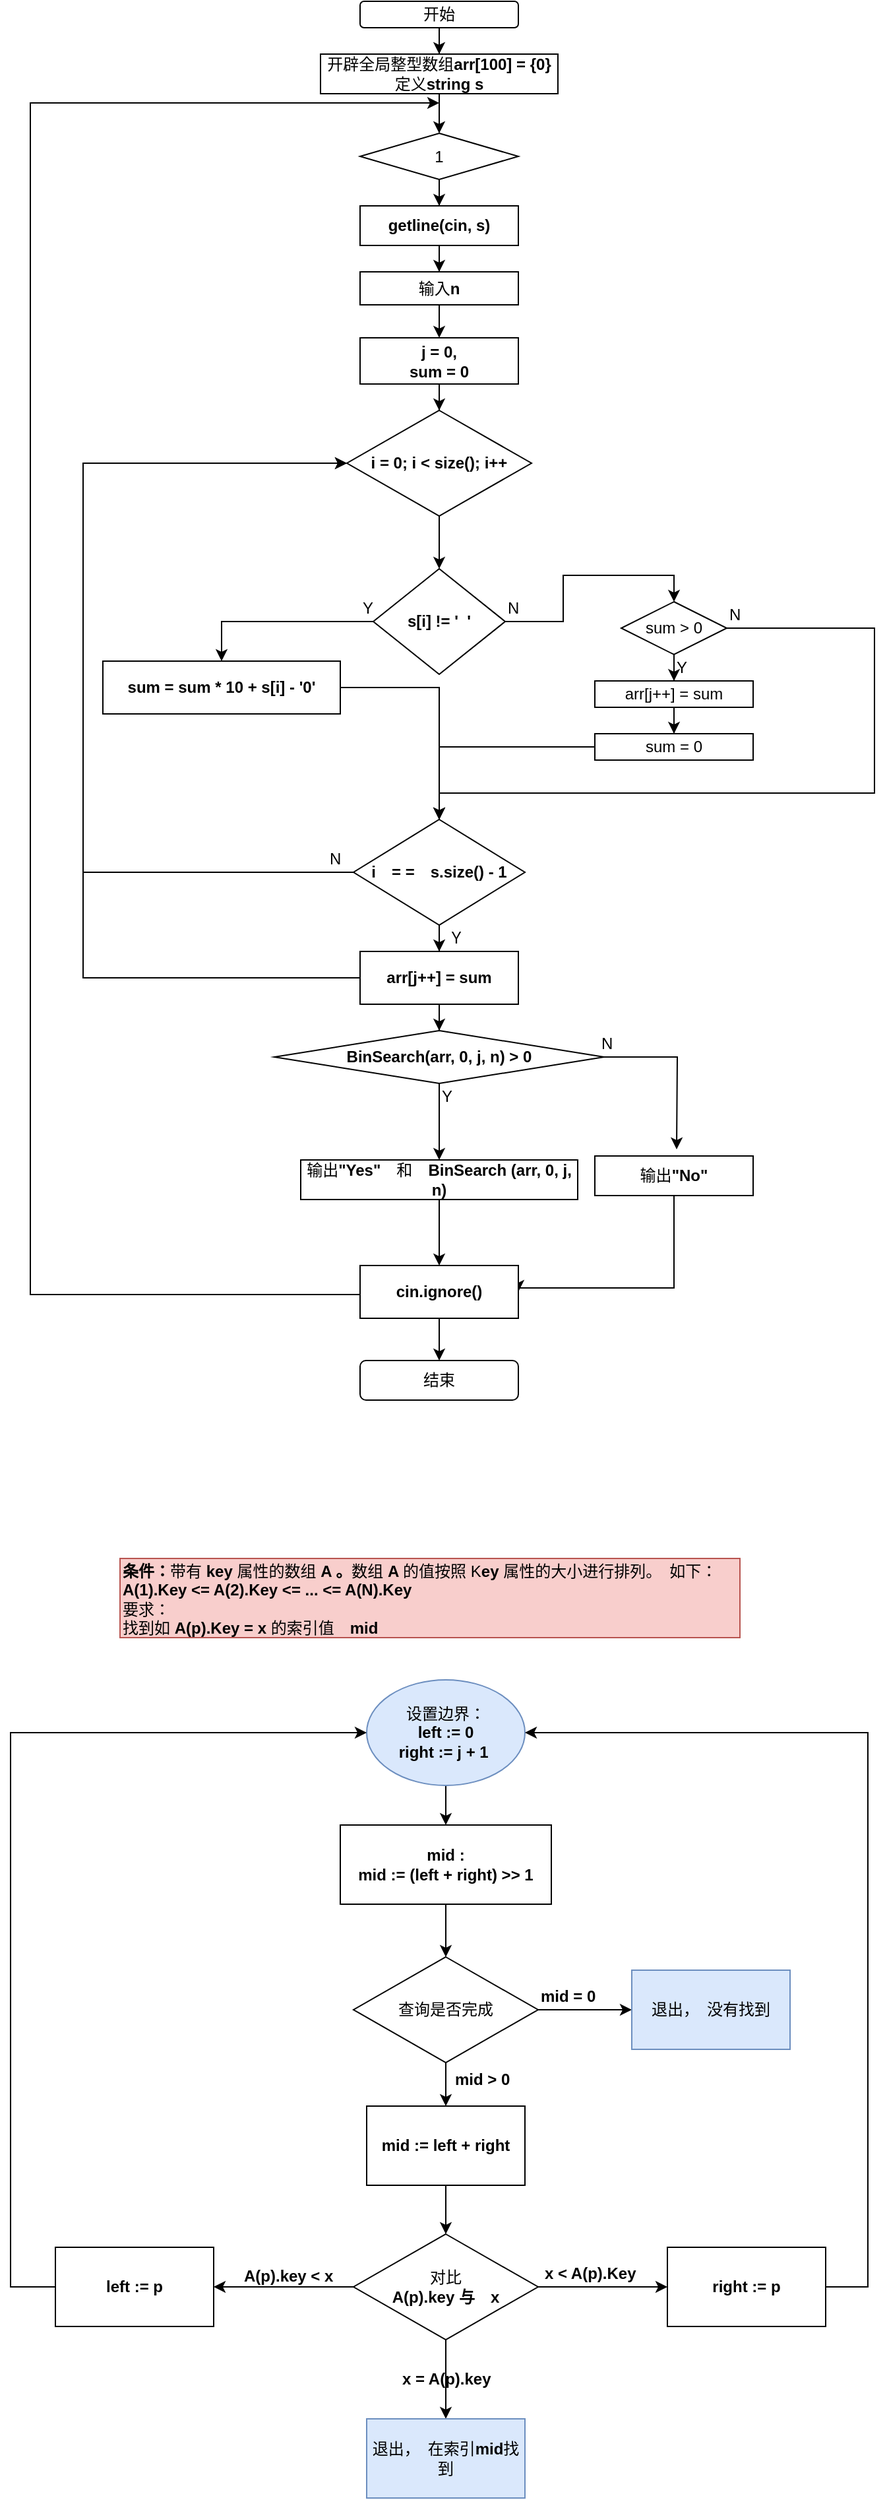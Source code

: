 <mxfile version="10.9.8" type="device"><diagram id="bEXtapnOVLbyAaBifBsB" name="第 1 页"><mxGraphModel dx="1929" dy="754" grid="1" gridSize="10" guides="1" tooltips="1" connect="1" arrows="1" fold="1" page="1" pageScale="1" pageWidth="827" pageHeight="1169" math="0" shadow="0"><root><mxCell id="0"/><mxCell id="1" parent="0"/><mxCell id="DombZCT3YLovzMiG0nyZ-3" value="" style="edgeStyle=orthogonalEdgeStyle;rounded=0;orthogonalLoop=1;jettySize=auto;html=1;" parent="1" source="DombZCT3YLovzMiG0nyZ-1" target="DombZCT3YLovzMiG0nyZ-2" edge="1"><mxGeometry relative="1" as="geometry"/></mxCell><mxCell id="DombZCT3YLovzMiG0nyZ-1" value="开始" style="rounded=1;whiteSpace=wrap;html=1;" parent="1" vertex="1"><mxGeometry x="200" y="260" width="120" height="20" as="geometry"/></mxCell><mxCell id="DombZCT3YLovzMiG0nyZ-6" value="" style="edgeStyle=orthogonalEdgeStyle;rounded=0;orthogonalLoop=1;jettySize=auto;html=1;" parent="1" source="DombZCT3YLovzMiG0nyZ-2" target="DombZCT3YLovzMiG0nyZ-4" edge="1"><mxGeometry relative="1" as="geometry"/></mxCell><mxCell id="DombZCT3YLovzMiG0nyZ-2" value="开辟全局整型数组&lt;b&gt;arr[100] = {0}&lt;/b&gt;&lt;br&gt;定义&lt;b&gt;string s&lt;/b&gt;" style="rounded=0;whiteSpace=wrap;html=1;" parent="1" vertex="1"><mxGeometry x="170" y="300" width="180" height="30" as="geometry"/></mxCell><mxCell id="DombZCT3YLovzMiG0nyZ-16" value="" style="edgeStyle=orthogonalEdgeStyle;rounded=0;orthogonalLoop=1;jettySize=auto;html=1;" parent="1" source="DombZCT3YLovzMiG0nyZ-4" target="DombZCT3YLovzMiG0nyZ-15" edge="1"><mxGeometry relative="1" as="geometry"/></mxCell><mxCell id="DombZCT3YLovzMiG0nyZ-4" value="1" style="rhombus;whiteSpace=wrap;html=1;" parent="1" vertex="1"><mxGeometry x="200" y="360" width="120" height="35" as="geometry"/></mxCell><mxCell id="DombZCT3YLovzMiG0nyZ-11" value="" style="edgeStyle=orthogonalEdgeStyle;rounded=0;orthogonalLoop=1;jettySize=auto;html=1;" parent="1" source="DombZCT3YLovzMiG0nyZ-5" target="DombZCT3YLovzMiG0nyZ-8" edge="1"><mxGeometry relative="1" as="geometry"/></mxCell><mxCell id="DombZCT3YLovzMiG0nyZ-5" value="输入&lt;b&gt;n&lt;br&gt;&lt;/b&gt;" style="rounded=0;whiteSpace=wrap;html=1;" parent="1" vertex="1"><mxGeometry x="200" y="465" width="120" height="25" as="geometry"/></mxCell><mxCell id="DombZCT3YLovzMiG0nyZ-43" value="" style="edgeStyle=orthogonalEdgeStyle;rounded=0;orthogonalLoop=1;jettySize=auto;html=1;" parent="1" source="DombZCT3YLovzMiG0nyZ-8" target="DombZCT3YLovzMiG0nyZ-10" edge="1"><mxGeometry relative="1" as="geometry"/></mxCell><mxCell id="DombZCT3YLovzMiG0nyZ-8" value="&lt;b&gt;j = 0, &lt;br&gt;sum = 0&lt;/b&gt;" style="rounded=0;whiteSpace=wrap;html=1;" parent="1" vertex="1"><mxGeometry x="200" y="515" width="120" height="35" as="geometry"/></mxCell><mxCell id="DombZCT3YLovzMiG0nyZ-21" value="" style="edgeStyle=orthogonalEdgeStyle;rounded=0;orthogonalLoop=1;jettySize=auto;html=1;" parent="1" source="DombZCT3YLovzMiG0nyZ-10" target="DombZCT3YLovzMiG0nyZ-19" edge="1"><mxGeometry relative="1" as="geometry"/></mxCell><mxCell id="DombZCT3YLovzMiG0nyZ-10" value="&lt;b&gt;i = 0; i &amp;lt; size(); i++&lt;/b&gt;" style="rhombus;whiteSpace=wrap;html=1;" parent="1" vertex="1"><mxGeometry x="190" y="570" width="140" height="80" as="geometry"/></mxCell><mxCell id="DombZCT3YLovzMiG0nyZ-17" value="" style="edgeStyle=orthogonalEdgeStyle;rounded=0;orthogonalLoop=1;jettySize=auto;html=1;" parent="1" source="DombZCT3YLovzMiG0nyZ-15" target="DombZCT3YLovzMiG0nyZ-5" edge="1"><mxGeometry relative="1" as="geometry"/></mxCell><mxCell id="DombZCT3YLovzMiG0nyZ-15" value="&lt;b&gt;getline(cin, s)&lt;/b&gt;" style="rounded=0;whiteSpace=wrap;html=1;" parent="1" vertex="1"><mxGeometry x="200" y="415" width="120" height="30" as="geometry"/></mxCell><mxCell id="DombZCT3YLovzMiG0nyZ-73" style="edgeStyle=orthogonalEdgeStyle;rounded=0;orthogonalLoop=1;jettySize=auto;html=1;entryX=0.5;entryY=0;entryDx=0;entryDy=0;" parent="1" source="DombZCT3YLovzMiG0nyZ-19" target="DombZCT3YLovzMiG0nyZ-20" edge="1"><mxGeometry relative="1" as="geometry"/></mxCell><mxCell id="DombZCT3YLovzMiG0nyZ-83" style="edgeStyle=orthogonalEdgeStyle;rounded=0;orthogonalLoop=1;jettySize=auto;html=1;entryX=0.5;entryY=0;entryDx=0;entryDy=0;" parent="1" source="DombZCT3YLovzMiG0nyZ-19" target="DombZCT3YLovzMiG0nyZ-82" edge="1"><mxGeometry relative="1" as="geometry"/></mxCell><mxCell id="DombZCT3YLovzMiG0nyZ-19" value="&lt;b&gt;s[i] != ' &amp;nbsp;'&lt;/b&gt;" style="rhombus;whiteSpace=wrap;html=1;" parent="1" vertex="1"><mxGeometry x="210" y="690" width="100" height="80" as="geometry"/></mxCell><mxCell id="DombZCT3YLovzMiG0nyZ-32" style="edgeStyle=orthogonalEdgeStyle;rounded=0;orthogonalLoop=1;jettySize=auto;html=1;entryX=0.5;entryY=0;entryDx=0;entryDy=0;" parent="1" source="DombZCT3YLovzMiG0nyZ-20" target="DombZCT3YLovzMiG0nyZ-31" edge="1"><mxGeometry relative="1" as="geometry"/></mxCell><mxCell id="DombZCT3YLovzMiG0nyZ-20" value="sum = sum * 10 + s[i] - '0'" style="rounded=0;whiteSpace=wrap;html=1;fontStyle=1" parent="1" vertex="1"><mxGeometry x="5" y="760" width="180" height="40" as="geometry"/></mxCell><mxCell id="DombZCT3YLovzMiG0nyZ-28" value="" style="edgeStyle=orthogonalEdgeStyle;rounded=0;orthogonalLoop=1;jettySize=auto;html=1;" parent="1" source="DombZCT3YLovzMiG0nyZ-23" target="DombZCT3YLovzMiG0nyZ-24" edge="1"><mxGeometry relative="1" as="geometry"/></mxCell><mxCell id="DombZCT3YLovzMiG0nyZ-23" value="arr[j++] = sum" style="rounded=0;whiteSpace=wrap;html=1;" parent="1" vertex="1"><mxGeometry x="378" y="775" width="120" height="20" as="geometry"/></mxCell><mxCell id="DombZCT3YLovzMiG0nyZ-93" style="edgeStyle=orthogonalEdgeStyle;rounded=0;orthogonalLoop=1;jettySize=auto;html=1;" parent="1" source="DombZCT3YLovzMiG0nyZ-24" target="DombZCT3YLovzMiG0nyZ-31" edge="1"><mxGeometry relative="1" as="geometry"/></mxCell><mxCell id="DombZCT3YLovzMiG0nyZ-24" value="sum = 0" style="rounded=0;whiteSpace=wrap;html=1;" parent="1" vertex="1"><mxGeometry x="378" y="815" width="120" height="20" as="geometry"/></mxCell><mxCell id="DombZCT3YLovzMiG0nyZ-25" value="N" style="text;html=1;resizable=0;points=[];autosize=1;align=left;verticalAlign=top;spacingTop=-4;" parent="1" vertex="1"><mxGeometry x="310" y="710" width="20" height="20" as="geometry"/></mxCell><mxCell id="DombZCT3YLovzMiG0nyZ-27" value="Y" style="text;html=1;resizable=0;points=[];autosize=1;align=left;verticalAlign=top;spacingTop=-4;" parent="1" vertex="1"><mxGeometry x="200" y="710" width="20" height="20" as="geometry"/></mxCell><mxCell id="DombZCT3YLovzMiG0nyZ-40" value="" style="edgeStyle=orthogonalEdgeStyle;rounded=0;orthogonalLoop=1;jettySize=auto;html=1;" parent="1" source="DombZCT3YLovzMiG0nyZ-31" target="DombZCT3YLovzMiG0nyZ-39" edge="1"><mxGeometry relative="1" as="geometry"/></mxCell><mxCell id="DombZCT3YLovzMiG0nyZ-78" style="edgeStyle=orthogonalEdgeStyle;rounded=0;orthogonalLoop=1;jettySize=auto;html=1;entryX=0;entryY=0.5;entryDx=0;entryDy=0;" parent="1" source="DombZCT3YLovzMiG0nyZ-31" target="DombZCT3YLovzMiG0nyZ-10" edge="1"><mxGeometry relative="1" as="geometry"><Array as="points"><mxPoint x="-10" y="920"/><mxPoint x="-10" y="610"/></Array></mxGeometry></mxCell><mxCell id="DombZCT3YLovzMiG0nyZ-31" value="i　= =　s.size() - 1" style="rhombus;whiteSpace=wrap;html=1;fontStyle=1" parent="1" vertex="1"><mxGeometry x="195" y="880" width="130" height="80" as="geometry"/></mxCell><mxCell id="DombZCT3YLovzMiG0nyZ-42" style="edgeStyle=orthogonalEdgeStyle;rounded=0;orthogonalLoop=1;jettySize=auto;html=1;entryX=0;entryY=0.5;entryDx=0;entryDy=0;" parent="1" source="DombZCT3YLovzMiG0nyZ-39" target="DombZCT3YLovzMiG0nyZ-10" edge="1"><mxGeometry relative="1" as="geometry"><Array as="points"><mxPoint x="-10" y="1000"/><mxPoint x="-10" y="610"/></Array></mxGeometry></mxCell><mxCell id="DombZCT3YLovzMiG0nyZ-47" style="edgeStyle=orthogonalEdgeStyle;rounded=0;orthogonalLoop=1;jettySize=auto;html=1;entryX=0.5;entryY=0;entryDx=0;entryDy=0;" parent="1" source="DombZCT3YLovzMiG0nyZ-39" target="DombZCT3YLovzMiG0nyZ-44" edge="1"><mxGeometry relative="1" as="geometry"/></mxCell><mxCell id="DombZCT3YLovzMiG0nyZ-39" value="arr[j++] = sum" style="rounded=0;whiteSpace=wrap;html=1;fontStyle=1" parent="1" vertex="1"><mxGeometry x="200" y="980" width="120" height="40" as="geometry"/></mxCell><mxCell id="DombZCT3YLovzMiG0nyZ-74" value="" style="edgeStyle=orthogonalEdgeStyle;rounded=0;orthogonalLoop=1;jettySize=auto;html=1;" parent="1" source="DombZCT3YLovzMiG0nyZ-44" target="DombZCT3YLovzMiG0nyZ-48" edge="1"><mxGeometry relative="1" as="geometry"/></mxCell><mxCell id="DombZCT3YLovzMiG0nyZ-75" style="edgeStyle=orthogonalEdgeStyle;rounded=0;orthogonalLoop=1;jettySize=auto;html=1;" parent="1" source="DombZCT3YLovzMiG0nyZ-44" edge="1"><mxGeometry relative="1" as="geometry"><mxPoint x="440" y="1130" as="targetPoint"/></mxGeometry></mxCell><mxCell id="DombZCT3YLovzMiG0nyZ-44" value="&lt;b&gt;BinSearch(arr, 0, j, n) &amp;gt; 0&lt;/b&gt;" style="rhombus;whiteSpace=wrap;html=1;" parent="1" vertex="1"><mxGeometry x="135" y="1040" width="250" height="40" as="geometry"/></mxCell><mxCell id="DombZCT3YLovzMiG0nyZ-65" value="" style="edgeStyle=orthogonalEdgeStyle;rounded=0;orthogonalLoop=1;jettySize=auto;html=1;" parent="1" source="DombZCT3YLovzMiG0nyZ-48" target="DombZCT3YLovzMiG0nyZ-63" edge="1"><mxGeometry relative="1" as="geometry"/></mxCell><mxCell id="DombZCT3YLovzMiG0nyZ-48" value="输出&lt;b&gt;&quot;Yes&quot;　&lt;/b&gt;和&lt;b&gt;　&lt;/b&gt;&lt;b&gt;BinSearch (arr, 0, j, n)&lt;/b&gt;" style="rounded=0;whiteSpace=wrap;html=1;" parent="1" vertex="1"><mxGeometry x="155" y="1138" width="210" height="30" as="geometry"/></mxCell><mxCell id="DombZCT3YLovzMiG0nyZ-72" style="edgeStyle=orthogonalEdgeStyle;rounded=0;orthogonalLoop=1;jettySize=auto;html=1;entryX=1;entryY=0.5;entryDx=0;entryDy=0;" parent="1" source="DombZCT3YLovzMiG0nyZ-52" target="DombZCT3YLovzMiG0nyZ-63" edge="1"><mxGeometry relative="1" as="geometry"><Array as="points"><mxPoint x="438" y="1235"/></Array></mxGeometry></mxCell><mxCell id="DombZCT3YLovzMiG0nyZ-52" value="输出&lt;b&gt;&quot;No&quot;&lt;/b&gt;" style="rounded=0;whiteSpace=wrap;html=1;" parent="1" vertex="1"><mxGeometry x="378" y="1135" width="120" height="30" as="geometry"/></mxCell><mxCell id="DombZCT3YLovzMiG0nyZ-60" value="Y" style="text;html=1;resizable=0;points=[];autosize=1;align=left;verticalAlign=top;spacingTop=-4;" parent="1" vertex="1"><mxGeometry x="260" y="1080" width="20" height="20" as="geometry"/></mxCell><mxCell id="DombZCT3YLovzMiG0nyZ-61" value="N" style="text;html=1;resizable=0;points=[];autosize=1;align=left;verticalAlign=top;spacingTop=-4;" parent="1" vertex="1"><mxGeometry x="381" y="1040" width="20" height="20" as="geometry"/></mxCell><mxCell id="DombZCT3YLovzMiG0nyZ-68" value="" style="edgeStyle=orthogonalEdgeStyle;rounded=0;orthogonalLoop=1;jettySize=auto;html=1;" parent="1" source="DombZCT3YLovzMiG0nyZ-63" target="DombZCT3YLovzMiG0nyZ-64" edge="1"><mxGeometry relative="1" as="geometry"/></mxCell><mxCell id="DombZCT3YLovzMiG0nyZ-71" style="edgeStyle=orthogonalEdgeStyle;rounded=0;orthogonalLoop=1;jettySize=auto;html=1;" parent="1" source="DombZCT3YLovzMiG0nyZ-63" edge="1"><mxGeometry relative="1" as="geometry"><mxPoint x="260" y="337" as="targetPoint"/><Array as="points"><mxPoint x="260" y="1240"/><mxPoint x="-50" y="1240"/><mxPoint x="-50" y="337"/></Array></mxGeometry></mxCell><mxCell id="DombZCT3YLovzMiG0nyZ-63" value="&lt;b&gt;cin.ignore()&lt;/b&gt;" style="rounded=0;whiteSpace=wrap;html=1;" parent="1" vertex="1"><mxGeometry x="200" y="1218" width="120" height="40" as="geometry"/></mxCell><mxCell id="DombZCT3YLovzMiG0nyZ-64" value="结束" style="rounded=1;whiteSpace=wrap;html=1;" parent="1" vertex="1"><mxGeometry x="200" y="1290" width="120" height="30" as="geometry"/></mxCell><mxCell id="DombZCT3YLovzMiG0nyZ-76" value="Ｙ" style="text;html=1;resizable=0;points=[];autosize=1;align=left;verticalAlign=top;spacingTop=-4;" parent="1" vertex="1"><mxGeometry x="265" y="960" width="30" height="20" as="geometry"/></mxCell><mxCell id="DombZCT3YLovzMiG0nyZ-79" value="N" style="text;html=1;resizable=0;points=[];autosize=1;align=left;verticalAlign=top;spacingTop=-4;" parent="1" vertex="1"><mxGeometry x="175" y="900" width="20" height="20" as="geometry"/></mxCell><mxCell id="DombZCT3YLovzMiG0nyZ-98" value="" style="edgeStyle=orthogonalEdgeStyle;rounded=0;orthogonalLoop=1;jettySize=auto;html=1;" parent="1" source="DombZCT3YLovzMiG0nyZ-81" target="DombZCT3YLovzMiG0nyZ-97" edge="1"><mxGeometry relative="1" as="geometry"/></mxCell><mxCell id="DombZCT3YLovzMiG0nyZ-81" value="设置边界：&lt;br&gt;&lt;b&gt;left := 0&lt;br&gt;right := j + 1&amp;nbsp;&lt;/b&gt;&lt;br&gt;" style="ellipse;whiteSpace=wrap;html=1;fillColor=#dae8fc;strokeColor=#6c8ebf;" parent="1" vertex="1"><mxGeometry x="205" y="1532" width="120" height="80" as="geometry"/></mxCell><mxCell id="DombZCT3YLovzMiG0nyZ-91" style="edgeStyle=orthogonalEdgeStyle;rounded=0;orthogonalLoop=1;jettySize=auto;html=1;" parent="1" source="DombZCT3YLovzMiG0nyZ-82" target="DombZCT3YLovzMiG0nyZ-23" edge="1"><mxGeometry relative="1" as="geometry"/></mxCell><mxCell id="DombZCT3YLovzMiG0nyZ-96" style="edgeStyle=orthogonalEdgeStyle;rounded=0;orthogonalLoop=1;jettySize=auto;html=1;" parent="1" source="DombZCT3YLovzMiG0nyZ-82" target="DombZCT3YLovzMiG0nyZ-31" edge="1"><mxGeometry relative="1" as="geometry"><Array as="points"><mxPoint x="590" y="735"/><mxPoint x="590" y="860"/><mxPoint x="260" y="860"/></Array></mxGeometry></mxCell><mxCell id="DombZCT3YLovzMiG0nyZ-82" value="sum &amp;gt; 0" style="rhombus;whiteSpace=wrap;html=1;" parent="1" vertex="1"><mxGeometry x="398" y="715" width="80" height="40" as="geometry"/></mxCell><mxCell id="DombZCT3YLovzMiG0nyZ-92" value="Y" style="text;html=1;resizable=0;points=[];autosize=1;align=left;verticalAlign=top;spacingTop=-4;" parent="1" vertex="1"><mxGeometry x="438" y="755" width="20" height="20" as="geometry"/></mxCell><mxCell id="DombZCT3YLovzMiG0nyZ-94" value="N" style="text;html=1;resizable=0;points=[];autosize=1;align=left;verticalAlign=top;spacingTop=-4;" parent="1" vertex="1"><mxGeometry x="478" y="715" width="20" height="20" as="geometry"/></mxCell><mxCell id="DombZCT3YLovzMiG0nyZ-100" value="" style="edgeStyle=orthogonalEdgeStyle;rounded=0;orthogonalLoop=1;jettySize=auto;html=1;" parent="1" source="DombZCT3YLovzMiG0nyZ-97" target="DombZCT3YLovzMiG0nyZ-99" edge="1"><mxGeometry relative="1" as="geometry"/></mxCell><mxCell id="DombZCT3YLovzMiG0nyZ-97" value="&lt;b&gt;mid :&lt;br&gt;mid := (left + right) &amp;gt;&amp;gt; 1&lt;br&gt;&lt;/b&gt;" style="rounded=0;whiteSpace=wrap;html=1;" parent="1" vertex="1"><mxGeometry x="185" y="1642" width="160" height="60" as="geometry"/></mxCell><mxCell id="DombZCT3YLovzMiG0nyZ-102" value="" style="edgeStyle=orthogonalEdgeStyle;rounded=0;orthogonalLoop=1;jettySize=auto;html=1;" parent="1" source="DombZCT3YLovzMiG0nyZ-99" target="DombZCT3YLovzMiG0nyZ-101" edge="1"><mxGeometry relative="1" as="geometry"/></mxCell><mxCell id="DombZCT3YLovzMiG0nyZ-107" value="" style="edgeStyle=orthogonalEdgeStyle;rounded=0;orthogonalLoop=1;jettySize=auto;html=1;" parent="1" source="DombZCT3YLovzMiG0nyZ-99" target="DombZCT3YLovzMiG0nyZ-106" edge="1"><mxGeometry relative="1" as="geometry"/></mxCell><mxCell id="DombZCT3YLovzMiG0nyZ-99" value="查询是否完成" style="rhombus;whiteSpace=wrap;html=1;" parent="1" vertex="1"><mxGeometry x="195" y="1742" width="140" height="80" as="geometry"/></mxCell><mxCell id="DombZCT3YLovzMiG0nyZ-101" value="退出，　没有找到" style="rounded=0;whiteSpace=wrap;html=1;fillColor=#dae8fc;strokeColor=#6c8ebf;" parent="1" vertex="1"><mxGeometry x="406" y="1752" width="120" height="60" as="geometry"/></mxCell><mxCell id="DombZCT3YLovzMiG0nyZ-103" value="&lt;b&gt;mid = 0&lt;/b&gt;" style="text;html=1;resizable=0;points=[];autosize=1;align=left;verticalAlign=top;spacingTop=-4;" parent="1" vertex="1"><mxGeometry x="335" y="1762" width="60" height="20" as="geometry"/></mxCell><mxCell id="DombZCT3YLovzMiG0nyZ-110" value="" style="edgeStyle=orthogonalEdgeStyle;rounded=0;orthogonalLoop=1;jettySize=auto;html=1;" parent="1" source="DombZCT3YLovzMiG0nyZ-106" target="DombZCT3YLovzMiG0nyZ-109" edge="1"><mxGeometry relative="1" as="geometry"/></mxCell><mxCell id="DombZCT3YLovzMiG0nyZ-106" value="&lt;b&gt;mid := left + right&lt;/b&gt;" style="rounded=0;whiteSpace=wrap;html=1;" parent="1" vertex="1"><mxGeometry x="205" y="1855" width="120" height="60" as="geometry"/></mxCell><mxCell id="DombZCT3YLovzMiG0nyZ-108" value="&lt;b&gt;mid &amp;gt; 0&lt;/b&gt;" style="text;html=1;resizable=0;points=[];autosize=1;align=left;verticalAlign=top;spacingTop=-4;" parent="1" vertex="1"><mxGeometry x="270" y="1825" width="60" height="20" as="geometry"/></mxCell><mxCell id="DombZCT3YLovzMiG0nyZ-112" value="" style="edgeStyle=orthogonalEdgeStyle;rounded=0;orthogonalLoop=1;jettySize=auto;html=1;" parent="1" source="DombZCT3YLovzMiG0nyZ-109" target="DombZCT3YLovzMiG0nyZ-111" edge="1"><mxGeometry relative="1" as="geometry"/></mxCell><mxCell id="DombZCT3YLovzMiG0nyZ-118" style="edgeStyle=orthogonalEdgeStyle;rounded=0;orthogonalLoop=1;jettySize=auto;html=1;entryX=1;entryY=0.5;entryDx=0;entryDy=0;" parent="1" source="DombZCT3YLovzMiG0nyZ-109" target="DombZCT3YLovzMiG0nyZ-114" edge="1"><mxGeometry relative="1" as="geometry"/></mxCell><mxCell id="DombZCT3YLovzMiG0nyZ-121" value="" style="edgeStyle=orthogonalEdgeStyle;rounded=0;orthogonalLoop=1;jettySize=auto;html=1;" parent="1" source="DombZCT3YLovzMiG0nyZ-109" target="DombZCT3YLovzMiG0nyZ-120" edge="1"><mxGeometry relative="1" as="geometry"/></mxCell><mxCell id="DombZCT3YLovzMiG0nyZ-109" value="对比&lt;br&gt;&lt;b&gt;A(p).key 与　x&lt;/b&gt;" style="rhombus;whiteSpace=wrap;html=1;" parent="1" vertex="1"><mxGeometry x="195" y="1952" width="140" height="80" as="geometry"/></mxCell><mxCell id="DombZCT3YLovzMiG0nyZ-124" style="edgeStyle=orthogonalEdgeStyle;rounded=0;orthogonalLoop=1;jettySize=auto;html=1;entryX=1;entryY=0.5;entryDx=0;entryDy=0;" parent="1" source="DombZCT3YLovzMiG0nyZ-111" target="DombZCT3YLovzMiG0nyZ-81" edge="1"><mxGeometry relative="1" as="geometry"><Array as="points"><mxPoint x="585" y="1992"/><mxPoint x="585" y="1572"/></Array></mxGeometry></mxCell><mxCell id="DombZCT3YLovzMiG0nyZ-111" value="right := p" style="rounded=0;whiteSpace=wrap;html=1;fontStyle=1" parent="1" vertex="1"><mxGeometry x="433" y="1962" width="120" height="60" as="geometry"/></mxCell><mxCell id="DombZCT3YLovzMiG0nyZ-113" value="&lt;b&gt;x &amp;lt; A(p).Key&lt;/b&gt;" style="text;html=1;resizable=0;points=[];autosize=1;align=left;verticalAlign=top;spacingTop=-4;" parent="1" vertex="1"><mxGeometry x="338" y="1972" width="90" height="20" as="geometry"/></mxCell><mxCell id="DombZCT3YLovzMiG0nyZ-123" style="edgeStyle=orthogonalEdgeStyle;rounded=0;orthogonalLoop=1;jettySize=auto;html=1;" parent="1" source="DombZCT3YLovzMiG0nyZ-114" target="DombZCT3YLovzMiG0nyZ-81" edge="1"><mxGeometry relative="1" as="geometry"><Array as="points"><mxPoint x="-65" y="1992"/><mxPoint x="-65" y="1572"/></Array></mxGeometry></mxCell><mxCell id="DombZCT3YLovzMiG0nyZ-114" value="&lt;b&gt;left := p&lt;/b&gt;" style="rounded=0;whiteSpace=wrap;html=1;" parent="1" vertex="1"><mxGeometry x="-31" y="1962" width="120" height="60" as="geometry"/></mxCell><mxCell id="DombZCT3YLovzMiG0nyZ-119" value="&lt;b&gt;A(p).key &amp;lt; x&lt;/b&gt;" style="text;html=1;resizable=0;points=[];autosize=1;align=left;verticalAlign=top;spacingTop=-4;" parent="1" vertex="1"><mxGeometry x="110" y="1974" width="80" height="20" as="geometry"/></mxCell><mxCell id="DombZCT3YLovzMiG0nyZ-120" value="退出，　在索引&lt;b&gt;mid&lt;/b&gt;找到" style="rounded=0;whiteSpace=wrap;html=1;fillColor=#dae8fc;strokeColor=#6c8ebf;" parent="1" vertex="1"><mxGeometry x="205" y="2092" width="120" height="60" as="geometry"/></mxCell><mxCell id="DombZCT3YLovzMiG0nyZ-122" value="&lt;b&gt;x = A(p).key&lt;/b&gt;" style="text;html=1;resizable=0;points=[];autosize=1;align=left;verticalAlign=top;spacingTop=-4;" parent="1" vertex="1"><mxGeometry x="230" y="2052" width="80" height="20" as="geometry"/></mxCell><mxCell id="T_7iv507B6lYYt-aebTQ-2" value="&lt;b&gt;条件：&lt;/b&gt;带有&lt;b&gt;&amp;nbsp;key &lt;/b&gt;属性的数组 &lt;b&gt;A 。&lt;/b&gt;数组 &lt;b&gt;A &lt;/b&gt;的值按照 K&lt;b&gt;ey &lt;/b&gt;属性的大小进行排列。　如下：&lt;br&gt;&lt;b&gt;A(1).Key &amp;lt;= A(2).Key &amp;lt;= ... &amp;lt;= A(N).Key&lt;br&gt;&lt;/b&gt;要求：&lt;br&gt;找到如 &lt;b&gt;A(p).Key = x &lt;/b&gt;的索引值　&lt;b&gt;mid&lt;/b&gt;" style="text;html=1;resizable=0;points=[];autosize=1;align=left;verticalAlign=top;spacingTop=-4;fillColor=#f8cecc;strokeColor=#b85450;" vertex="1" parent="1"><mxGeometry x="18" y="1440" width="470" height="60" as="geometry"/></mxCell></root></mxGraphModel></diagram></mxfile>